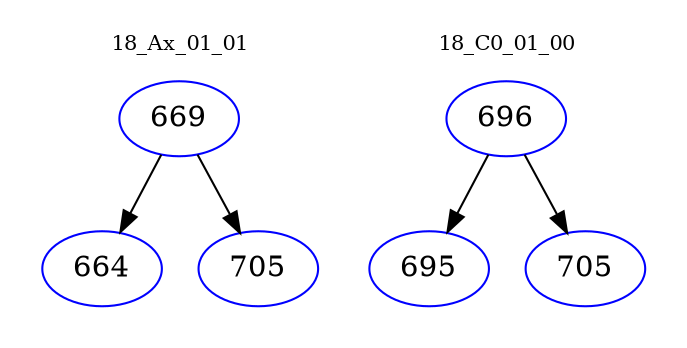 digraph{
subgraph cluster_0 {
color = white
label = "18_Ax_01_01";
fontsize=10;
T0_669 [label="669", color="blue"]
T0_669 -> T0_664 [color="black"]
T0_664 [label="664", color="blue"]
T0_669 -> T0_705 [color="black"]
T0_705 [label="705", color="blue"]
}
subgraph cluster_1 {
color = white
label = "18_C0_01_00";
fontsize=10;
T1_696 [label="696", color="blue"]
T1_696 -> T1_695 [color="black"]
T1_695 [label="695", color="blue"]
T1_696 -> T1_705 [color="black"]
T1_705 [label="705", color="blue"]
}
}
